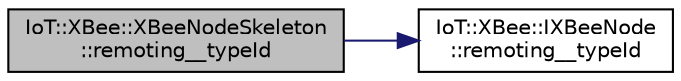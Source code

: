 digraph "IoT::XBee::XBeeNodeSkeleton::remoting__typeId"
{
 // LATEX_PDF_SIZE
  edge [fontname="Helvetica",fontsize="10",labelfontname="Helvetica",labelfontsize="10"];
  node [fontname="Helvetica",fontsize="10",shape=record];
  rankdir="LR";
  Node1 [label="IoT::XBee::XBeeNodeSkeleton\l::remoting__typeId",height=0.2,width=0.4,color="black", fillcolor="grey75", style="filled", fontcolor="black",tooltip="Destroys a XBeeNodeSkeleton."];
  Node1 -> Node2 [color="midnightblue",fontsize="10",style="solid"];
  Node2 [label="IoT::XBee::IXBeeNode\l::remoting__typeId",height=0.2,width=0.4,color="black", fillcolor="white", style="filled",URL="$classIoT_1_1XBee_1_1IXBeeNode.html#aec31ac51ee42bdcf69e13eccb2186890",tooltip=" "];
}
